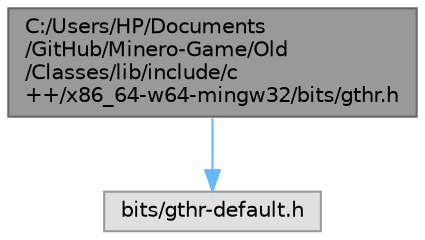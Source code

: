 digraph "C:/Users/HP/Documents/GitHub/Minero-Game/Old/Classes/lib/include/c++/x86_64-w64-mingw32/bits/gthr.h"
{
 // LATEX_PDF_SIZE
  bgcolor="transparent";
  edge [fontname=Helvetica,fontsize=10,labelfontname=Helvetica,labelfontsize=10];
  node [fontname=Helvetica,fontsize=10,shape=box,height=0.2,width=0.4];
  Node1 [id="Node000001",label="C:/Users/HP/Documents\l/GitHub/Minero-Game/Old\l/Classes/lib/include/c\l++/x86_64-w64-mingw32/bits/gthr.h",height=0.2,width=0.4,color="gray40", fillcolor="grey60", style="filled", fontcolor="black",tooltip=" "];
  Node1 -> Node2 [id="edge2_Node000001_Node000002",color="steelblue1",style="solid",tooltip=" "];
  Node2 [id="Node000002",label="bits/gthr-default.h",height=0.2,width=0.4,color="grey60", fillcolor="#E0E0E0", style="filled",tooltip=" "];
}
